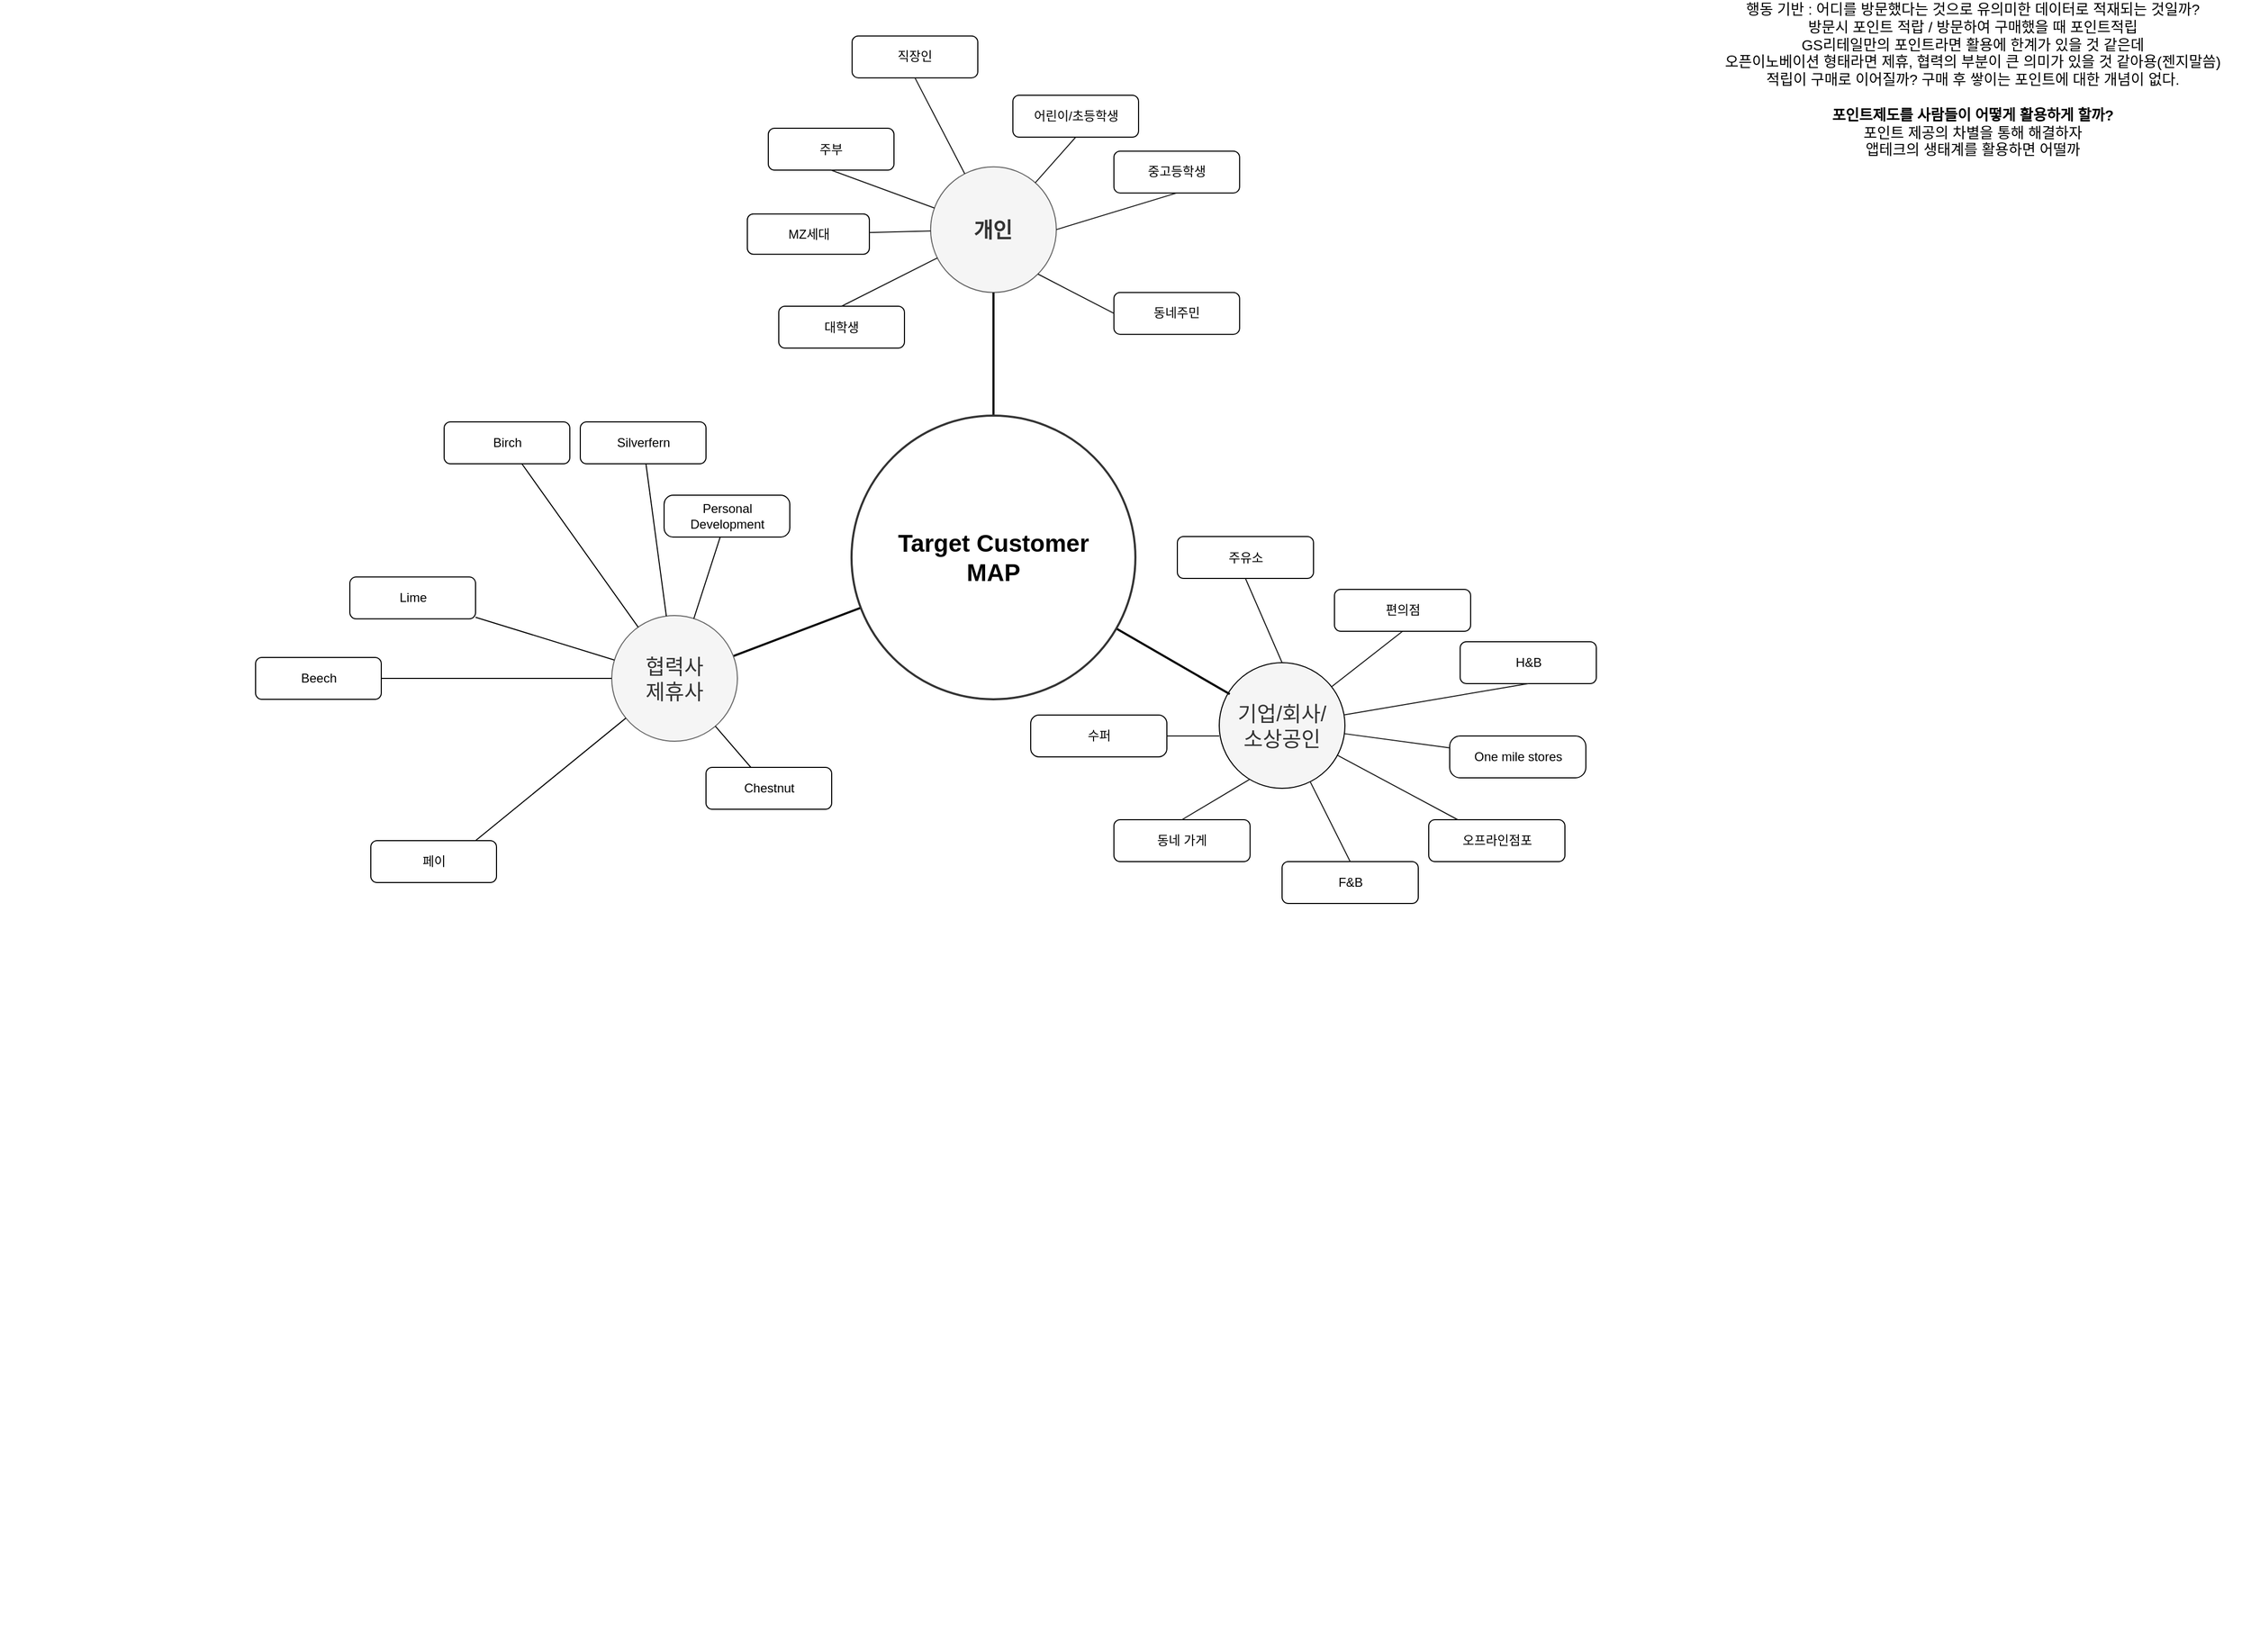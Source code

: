 <mxfile version="20.0.1" type="github">
  <diagram id="QPExyigMwL1r7ggazR5A" name="Page-1">
    <mxGraphModel dx="1298" dy="1511" grid="1" gridSize="10" guides="1" tooltips="1" connect="1" arrows="1" fold="1" page="1" pageScale="1" pageWidth="1169" pageHeight="827" background="none" math="0" shadow="0">
      <root>
        <mxCell id="0" />
        <mxCell id="1" parent="0" />
        <mxCell id="1350" value="기업/회사/&lt;br&gt;소상공인" style="ellipse;whiteSpace=wrap;html=1;shadow=0;fontFamily=Helvetica;fontSize=20;fontColor=#333333;align=center;strokeWidth=1;fillColor=#f5f5f5;strokeColor=#000000;" parent="1" vertex="1">
          <mxGeometry x="1300" y="-170.0" width="120" height="120" as="geometry" />
        </mxCell>
        <mxCell id="1351" value="&lt;b&gt;개인&lt;/b&gt;" style="ellipse;whiteSpace=wrap;html=1;shadow=0;fontFamily=Helvetica;fontSize=20;align=center;strokeWidth=1;fillColor=#f5f5f5;strokeColor=#666666;fontColor=#333333;" parent="1" vertex="1">
          <mxGeometry x="1024.45" y="-643.67" width="120" height="120" as="geometry" />
        </mxCell>
        <mxCell id="1357" value="대학생" style="rounded=1;strokeWidth=1;shadow=0;html=1;" parent="1" vertex="1">
          <mxGeometry x="879.48" y="-510.5" width="120" height="40" as="geometry" />
        </mxCell>
        <mxCell id="1358" value="오프라인점포" style="rounded=1;strokeWidth=1;shadow=0;html=1;" parent="1" vertex="1">
          <mxGeometry x="1500" y="-20" width="130" height="40" as="geometry" />
        </mxCell>
        <mxCell id="1359" style="endArrow=none;strokeWidth=2;strokeColor=#000000;html=1;" parent="1" source="1515" edge="1">
          <mxGeometry relative="1" as="geometry">
            <mxPoint x="1310" y="-140" as="targetPoint" />
          </mxGeometry>
        </mxCell>
        <mxCell id="1360" style="endArrow=none;strokeWidth=2;strokeColor=#000000;html=1;" parent="1" source="1515" target="1351" edge="1">
          <mxGeometry relative="1" as="geometry">
            <mxPoint x="1080" y="-410" as="sourcePoint" />
            <mxPoint x="1100" y="-510" as="targetPoint" />
          </mxGeometry>
        </mxCell>
        <mxCell id="1363" style="endArrow=none;strokeWidth=2;strokeColor=#000000;html=1;" parent="1" source="1515" target="1516" edge="1">
          <mxGeometry relative="1" as="geometry">
            <mxPoint x="760" y="-160" as="targetPoint" />
          </mxGeometry>
        </mxCell>
        <mxCell id="1367" value="One mile stores" style="rounded=1;strokeWidth=1;shadow=0;html=1;arcSize=25;" parent="1" vertex="1">
          <mxGeometry x="1520" y="-100" width="130" height="40" as="geometry" />
        </mxCell>
        <mxCell id="1369" value="H&amp;amp;B" style="rounded=1;strokeWidth=1;shadow=0;html=1;" parent="1" vertex="1">
          <mxGeometry x="1530" y="-190" width="130" height="40" as="geometry" />
        </mxCell>
        <mxCell id="1370" value="수퍼" style="rounded=1;strokeWidth=1;shadow=0;html=1;arcSize=20;" parent="1" vertex="1">
          <mxGeometry x="1120" y="-120.0" width="130" height="40" as="geometry" />
        </mxCell>
        <mxCell id="1376" value="동네 가게" style="rounded=1;strokeWidth=1;shadow=0;html=1;" parent="1" vertex="1">
          <mxGeometry x="1199.43" y="-20" width="130" height="40" as="geometry" />
        </mxCell>
        <mxCell id="1378" value="" style="edgeStyle=none;endArrow=none;strokeWidth=1;strokeColor=#1A1A1A;html=1;" parent="1" source="1350" target="1367" edge="1">
          <mxGeometry x="835" y="-285" width="100" height="100" as="geometry">
            <mxPoint x="835" y="-185" as="sourcePoint" />
            <mxPoint x="935" y="-285" as="targetPoint" />
          </mxGeometry>
        </mxCell>
        <mxCell id="1379" value="" style="edgeStyle=none;endArrow=none;strokeWidth=1;strokeColor=#1A1A1A;html=1;" parent="1" source="1350" target="1358" edge="1">
          <mxGeometry x="835" y="-285" width="100" height="100" as="geometry">
            <mxPoint x="835" y="-185" as="sourcePoint" />
            <mxPoint x="935" y="-285" as="targetPoint" />
          </mxGeometry>
        </mxCell>
        <mxCell id="1381" value="" style="edgeStyle=none;endArrow=none;strokeWidth=1;strokeColor=#1A1A1A;html=1;entryX=0.5;entryY=1;entryDx=0;entryDy=0;" parent="1" source="1350" target="1369" edge="1">
          <mxGeometry x="835" y="-285" width="100" height="100" as="geometry">
            <mxPoint x="835" y="-185" as="sourcePoint" />
            <mxPoint x="1565" y="-150" as="targetPoint" />
          </mxGeometry>
        </mxCell>
        <mxCell id="1383" value="" style="edgeStyle=none;endArrow=none;strokeWidth=1;strokeColor=#1A1A1A;html=1;entryX=0.5;entryY=1;entryDx=0;entryDy=0;" parent="1" source="1350" target="1371" edge="1">
          <mxGeometry x="835" y="-285" width="100" height="100" as="geometry">
            <mxPoint x="835" y="-185" as="sourcePoint" />
            <mxPoint x="935" y="-285" as="targetPoint" />
          </mxGeometry>
        </mxCell>
        <mxCell id="1384" value="" style="edgeStyle=none;endArrow=none;strokeWidth=1;strokeColor=#1A1A1A;html=1;startArrow=none;entryX=0.242;entryY=0.929;entryDx=0;entryDy=0;exitX=0.5;exitY=0;exitDx=0;exitDy=0;entryPerimeter=0;" parent="1" source="1376" target="1350" edge="1">
          <mxGeometry x="835" y="-285" width="100" height="100" as="geometry">
            <mxPoint x="1300" y="-20" as="sourcePoint" />
            <mxPoint x="1696.5" y="-221.5" as="targetPoint" />
          </mxGeometry>
        </mxCell>
        <mxCell id="1388" value="MZ세대" style="rounded=1;strokeWidth=1;shadow=0;html=1;" parent="1" vertex="1">
          <mxGeometry x="849.48" y="-598.67" width="116.5" height="38.5" as="geometry" />
        </mxCell>
        <mxCell id="1389" value="주부" style="rounded=1;strokeWidth=1;shadow=0;html=1;" parent="1" vertex="1">
          <mxGeometry x="869.48" y="-680.5" width="120" height="40" as="geometry" />
        </mxCell>
        <mxCell id="1390" value="중고등학생" style="rounded=1;strokeWidth=1;shadow=0;html=1;" parent="1" vertex="1">
          <mxGeometry x="1199.43" y="-658.67" width="120" height="40" as="geometry" />
        </mxCell>
        <mxCell id="1391" value="직장인" style="rounded=1;strokeWidth=1;shadow=0;html=1;" parent="1" vertex="1">
          <mxGeometry x="949.48" y="-768.67" width="120" height="40" as="geometry" />
        </mxCell>
        <mxCell id="1392" value="어린이/초등학생" style="rounded=1;strokeWidth=1;shadow=0;html=1;" parent="1" vertex="1">
          <mxGeometry x="1102.98" y="-712" width="120" height="40" as="geometry" />
        </mxCell>
        <mxCell id="1399" value="" style="edgeStyle=none;endArrow=none;strokeWidth=1;strokeColor=#1A1A1A;html=1;fillColor=#dae8fc;entryX=0.5;entryY=0;entryDx=0;entryDy=0;" parent="1" source="1351" target="1357" edge="1">
          <mxGeometry x="-77.02" y="-880.5" width="100" height="100" as="geometry">
            <mxPoint x="-77.02" y="-780.5" as="sourcePoint" />
            <mxPoint x="22.98" y="-880.5" as="targetPoint" />
          </mxGeometry>
        </mxCell>
        <mxCell id="1400" value="" style="edgeStyle=none;endArrow=none;strokeWidth=1;strokeColor=#1A1A1A;html=1;fillColor=#dae8fc;" parent="1" source="1351" target="1388" edge="1">
          <mxGeometry x="-77.02" y="-880.5" width="100" height="100" as="geometry">
            <mxPoint x="-77.02" y="-780.5" as="sourcePoint" />
            <mxPoint x="22.98" y="-880.5" as="targetPoint" />
          </mxGeometry>
        </mxCell>
        <mxCell id="1401" value="" style="edgeStyle=none;endArrow=none;strokeWidth=1;strokeColor=#1A1A1A;html=1;fillColor=#dae8fc;entryX=0.5;entryY=1;entryDx=0;entryDy=0;" parent="1" source="1351" target="1389" edge="1">
          <mxGeometry x="-77.02" y="-880.5" width="100" height="100" as="geometry">
            <mxPoint x="-77.02" y="-780.5" as="sourcePoint" />
            <mxPoint x="22.98" y="-880.5" as="targetPoint" />
          </mxGeometry>
        </mxCell>
        <mxCell id="1402" value="" style="edgeStyle=none;endArrow=none;strokeWidth=1;strokeColor=#1A1A1A;html=1;exitX=1;exitY=0.5;exitDx=0;exitDy=0;fillColor=#dae8fc;" parent="1" source="1351" edge="1">
          <mxGeometry x="-77.02" y="-880.5" width="100" height="100" as="geometry">
            <mxPoint x="-77.02" y="-780.5" as="sourcePoint" />
            <mxPoint x="1259.48" y="-618.67" as="targetPoint" />
          </mxGeometry>
        </mxCell>
        <mxCell id="1403" value="" style="edgeStyle=none;endArrow=none;strokeWidth=1;strokeColor=#1A1A1A;html=1;entryX=0.5;entryY=1;entryDx=0;entryDy=0;fillColor=#dae8fc;" parent="1" source="1351" target="1391" edge="1">
          <mxGeometry x="-77.02" y="-880.5" width="100" height="100" as="geometry">
            <mxPoint x="-77.02" y="-780.5" as="sourcePoint" />
            <mxPoint x="22.98" y="-880.5" as="targetPoint" />
          </mxGeometry>
        </mxCell>
        <mxCell id="1404" value="" style="edgeStyle=none;endArrow=none;strokeWidth=1;strokeColor=#1A1A1A;html=1;fillColor=#dae8fc;entryX=0.5;entryY=1;entryDx=0;entryDy=0;" parent="1" source="1351" target="1392" edge="1">
          <mxGeometry x="-77.02" y="-880.5" width="100" height="100" as="geometry">
            <mxPoint x="-77.02" y="-780.5" as="sourcePoint" />
            <mxPoint x="1160" y="-670" as="targetPoint" />
          </mxGeometry>
        </mxCell>
        <mxCell id="1515" value="&lt;p style=&quot;line-height: 1.2; font-size: 23px;&quot;&gt;Target Customer&lt;br&gt;MAP&lt;/p&gt;" style="ellipse;whiteSpace=wrap;html=1;shadow=0;fontFamily=Helvetica;fontSize=30;fontColor=#000000;align=center;strokeColor=#333333;strokeWidth=2;fillColor=#FFFFFF;fontStyle=1;gradientColor=none;" parent="1" vertex="1">
          <mxGeometry x="948.95" y="-406" width="271" height="271" as="geometry" />
        </mxCell>
        <mxCell id="1516" value="협력사&lt;br&gt;제휴사" style="ellipse;whiteSpace=wrap;html=1;shadow=0;fontFamily=Helvetica;fontSize=20;align=center;strokeWidth=1;fillColor=#f5f5f5;fontColor=#333333;strokeColor=#666666;" parent="1" vertex="1">
          <mxGeometry x="720" y="-215" width="120" height="120" as="geometry" />
        </mxCell>
        <mxCell id="1518" value="페이" style="rounded=1;strokeWidth=1;shadow=0;html=1;" parent="1" vertex="1">
          <mxGeometry x="490" width="120" height="40" as="geometry" />
        </mxCell>
        <mxCell id="1519" value="Birch" style="rounded=1;strokeWidth=1;shadow=0;html=1;" parent="1" vertex="1">
          <mxGeometry x="560" y="-400" width="120" height="40" as="geometry" />
        </mxCell>
        <mxCell id="1520" value="Silverfern" style="rounded=1;strokeWidth=1;shadow=0;html=1;" parent="1" vertex="1">
          <mxGeometry x="690" y="-400" width="120" height="40" as="geometry" />
        </mxCell>
        <mxCell id="1521" value="Personal &#xa;Development" style="rounded=1;strokeWidth=1;shadow=0;html=1;arcSize=22;" parent="1" vertex="1">
          <mxGeometry x="770" y="-330" width="120" height="40" as="geometry" />
        </mxCell>
        <mxCell id="1523" value="Lime" style="rounded=1;strokeWidth=1;shadow=0;html=1;" parent="1" vertex="1">
          <mxGeometry x="470" y="-251.83" width="120" height="40" as="geometry" />
        </mxCell>
        <mxCell id="1524" value="Chestnut" style="rounded=1;strokeWidth=1;shadow=0;html=1;" parent="1" vertex="1">
          <mxGeometry x="810" y="-70" width="120" height="40" as="geometry" />
        </mxCell>
        <mxCell id="1525" value="Beech" style="rounded=1;strokeWidth=1;shadow=0;html=1;" parent="1" vertex="1">
          <mxGeometry x="380" y="-175" width="120" height="40" as="geometry" />
        </mxCell>
        <mxCell id="1530" value="" style="edgeStyle=none;endArrow=none;strokeWidth=1;strokeColor=#000000;html=1;" parent="1" source="1516" edge="1">
          <mxGeometry x="-1400" y="-1370" width="100" height="100" as="geometry">
            <mxPoint x="-1400" y="-1270" as="sourcePoint" />
            <mxPoint x="590" as="targetPoint" />
          </mxGeometry>
        </mxCell>
        <mxCell id="1531" value="" style="edgeStyle=none;endArrow=none;strokeWidth=1;strokeColor=#000000;html=1;" parent="1" source="1516" target="1519" edge="1">
          <mxGeometry x="-1400" y="-1370" width="100" height="100" as="geometry">
            <mxPoint x="-1400" y="-1270" as="sourcePoint" />
            <mxPoint x="-1300" y="-1370" as="targetPoint" />
          </mxGeometry>
        </mxCell>
        <mxCell id="1532" value="" style="edgeStyle=none;endArrow=none;strokeWidth=1;strokeColor=#000000;html=1;" parent="1" source="1516" target="1520" edge="1">
          <mxGeometry x="-1400" y="-1370" width="100" height="100" as="geometry">
            <mxPoint x="-1400" y="-1270" as="sourcePoint" />
            <mxPoint x="-1300" y="-1370" as="targetPoint" />
          </mxGeometry>
        </mxCell>
        <mxCell id="1533" value="" style="edgeStyle=none;endArrow=none;strokeWidth=1;strokeColor=#000000;html=1;" parent="1" source="1516" target="1521" edge="1">
          <mxGeometry x="-1400" y="-1370" width="100" height="100" as="geometry">
            <mxPoint x="-1400" y="-1270" as="sourcePoint" />
            <mxPoint x="-1300" y="-1370" as="targetPoint" />
          </mxGeometry>
        </mxCell>
        <mxCell id="1535" value="" style="edgeStyle=none;endArrow=none;strokeWidth=1;strokeColor=#000000;html=1;" parent="1" source="1516" target="1523" edge="1">
          <mxGeometry x="-1400" y="-1370" width="100" height="100" as="geometry">
            <mxPoint x="-1400" y="-1270" as="sourcePoint" />
            <mxPoint x="-1300" y="-1370" as="targetPoint" />
          </mxGeometry>
        </mxCell>
        <mxCell id="1536" value="" style="edgeStyle=none;endArrow=none;strokeWidth=1;strokeColor=#000000;html=1;" parent="1" source="1516" target="1524" edge="1">
          <mxGeometry x="-1400" y="-1370" width="100" height="100" as="geometry">
            <mxPoint x="-1400" y="-1270" as="sourcePoint" />
            <mxPoint x="-1300" y="-1370" as="targetPoint" />
          </mxGeometry>
        </mxCell>
        <mxCell id="1537" value="" style="edgeStyle=none;endArrow=none;strokeWidth=1;strokeColor=#000000;html=1;" parent="1" source="1516" target="1525" edge="1">
          <mxGeometry x="-1400" y="-1370" width="100" height="100" as="geometry">
            <mxPoint x="-1400" y="-1270" as="sourcePoint" />
            <mxPoint x="-1300" y="-1370" as="targetPoint" />
          </mxGeometry>
        </mxCell>
        <mxCell id="1542" style="edgeStyle=none;rounded=0;html=1;exitX=0.5;exitY=1;endArrow=none;endFill=0;jettySize=auto;orthogonalLoop=1;strokeColor=#736CA8;strokeWidth=2;fillColor=#64bbe2;fontSize=20;fontColor=#23445D;" parent="1" edge="1">
          <mxGeometry relative="1" as="geometry">
            <mxPoint x="137.0" y="771.5" as="sourcePoint" />
            <mxPoint x="137.0" y="771.5" as="targetPoint" />
          </mxGeometry>
        </mxCell>
        <mxCell id="1371" value="편의점" style="rounded=1;strokeWidth=1;shadow=0;html=1;" parent="1" vertex="1">
          <mxGeometry x="1410" y="-240.0" width="130" height="40" as="geometry" />
        </mxCell>
        <mxCell id="1372" value="주유소" style="rounded=1;strokeWidth=1;shadow=0;html=1;" parent="1" vertex="1">
          <mxGeometry x="1260" y="-290.5" width="130" height="40" as="geometry" />
        </mxCell>
        <mxCell id="1368" value="F&amp;amp;B" style="rounded=1;strokeWidth=1;shadow=0;html=1;" parent="1" vertex="1">
          <mxGeometry x="1360" y="20" width="130" height="40" as="geometry" />
        </mxCell>
        <mxCell id="eHQBB2w61euCmlzX3z03-1544" value="" style="edgeStyle=none;endArrow=none;strokeWidth=1;strokeColor=#1A1A1A;html=1;entryX=0.5;entryY=0;entryDx=0;entryDy=0;" edge="1" parent="1" source="1350" target="1368">
          <mxGeometry x="835" y="-285" width="100" height="100" as="geometry">
            <mxPoint x="1580.47" y="-2.507" as="sourcePoint" />
            <mxPoint x="1496.5" y="8.5" as="targetPoint" />
          </mxGeometry>
        </mxCell>
        <mxCell id="eHQBB2w61euCmlzX3z03-1546" value="동네주민" style="rounded=1;strokeWidth=1;shadow=0;html=1;" vertex="1" parent="1">
          <mxGeometry x="1199.43" y="-523.67" width="120" height="40" as="geometry" />
        </mxCell>
        <mxCell id="eHQBB2w61euCmlzX3z03-1548" value="" style="edgeStyle=none;endArrow=none;strokeWidth=1;strokeColor=#1A1A1A;html=1;entryX=0;entryY=0.5;entryDx=0;entryDy=0;exitX=1;exitY=1;exitDx=0;exitDy=0;fillColor=#dae8fc;" edge="1" parent="1" source="1351" target="eHQBB2w61euCmlzX3z03-1546">
          <mxGeometry x="-67.02" y="-870.5" width="100" height="100" as="geometry">
            <mxPoint x="1149.48" y="-592" as="sourcePoint" />
            <mxPoint x="1227.98" y="-650.5" as="targetPoint" />
          </mxGeometry>
        </mxCell>
        <mxCell id="eHQBB2w61euCmlzX3z03-1549" value="&lt;font style=&quot;font-size: 14px;&quot;&gt;&lt;font style=&quot;font-size: 14px;&quot;&gt;행동 기반 : 어디를 방문했다는 것으로 유의미한 데이터로 적재되는 것일까?&lt;br&gt;방문시 포인트 적랍 / 방문하여 구매했을 때 포인트적립&lt;br&gt;GS리테일만의 포인트라면 활용에 한계가 있을 것 같은데&lt;br&gt;오픈이노베이션 형태라면 제휴, 협력의 부분이 큰 의미가 있을 것 같아용(젠지말씀)&lt;br&gt;&lt;/font&gt;적립이 구매로 이어질까? 구매 후 쌓이는 포인트에 대한 개념이 없다.&lt;br&gt;&lt;br&gt;&lt;b&gt;포인트제도를 사람들이 어떻게 활용하게 할까?&lt;br&gt;&lt;/b&gt;포인트 제공의 차별을 통해 해결하자&lt;br&gt;앱테크의 생태계를 활용하면 어떨까&lt;br&gt;&lt;/font&gt;" style="text;html=1;resizable=0;autosize=1;align=center;verticalAlign=middle;points=[];fillColor=none;strokeColor=none;rounded=0;fontColor=#000000;" vertex="1" parent="1">
          <mxGeometry x="1754" y="-791.83" width="530" height="130" as="geometry" />
        </mxCell>
        <mxCell id="eHQBB2w61euCmlzX3z03-1558" value="" style="edgeStyle=none;endArrow=none;strokeWidth=1;strokeColor=#1A1A1A;html=1;startArrow=none;entryX=1;entryY=0.5;entryDx=0;entryDy=0;" edge="1" parent="1" target="1370">
          <mxGeometry x="784.43" y="-225" width="100" height="100" as="geometry">
            <mxPoint x="1300" y="-100" as="sourcePoint" />
            <mxPoint x="1260" y="-110" as="targetPoint" />
          </mxGeometry>
        </mxCell>
        <mxCell id="eHQBB2w61euCmlzX3z03-1564" value="" style="edgeStyle=none;endArrow=none;strokeWidth=1;strokeColor=#1A1A1A;html=1;exitX=0.5;exitY=0;exitDx=0;exitDy=0;entryX=0.5;entryY=1;entryDx=0;entryDy=0;" edge="1" parent="1" source="1350" target="1372">
          <mxGeometry x="845" y="-275" width="100" height="100" as="geometry">
            <mxPoint x="1417.303" y="-136.911" as="sourcePoint" />
            <mxPoint x="1360" y="-250" as="targetPoint" />
          </mxGeometry>
        </mxCell>
      </root>
    </mxGraphModel>
  </diagram>
</mxfile>
